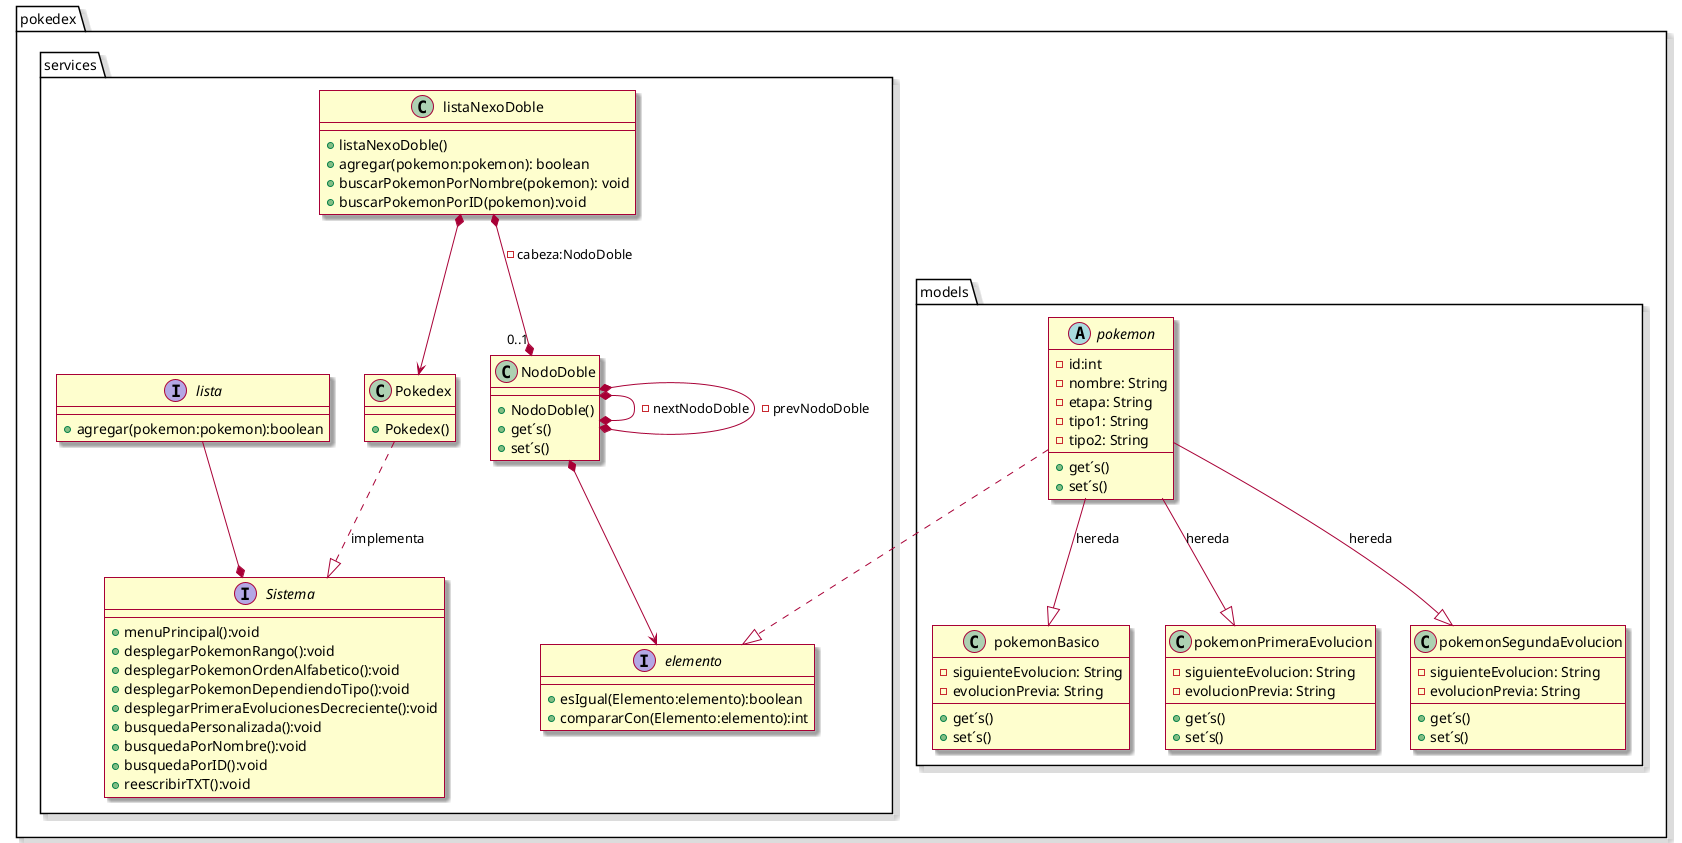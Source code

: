 @startuml
skin rose
package pokedex{
package models{
abstract pokemon{
- id:int
- nombre: String
- etapa: String
- tipo1: String
- tipo2: String
+get´s()
+set´s()
}
class pokemonBasico{
- siguienteEvolucion: String
- evolucionPrevia: String
+get´s()
+set´s()
}
class pokemonPrimeraEvolucion{
- siguienteEvolucion: String
- evolucionPrevia: String
+get´s()
+set´s()
}
class pokemonSegundaEvolucion{
- siguienteEvolucion: String
- evolucionPrevia: String
+get´s()
+set´s()
}
}
package services{
class NodoDoble{
+NodoDoble()
+get´s()
+set´s()
}
class listaNexoDoble{
+listaNexoDoble()
+agregar(pokemon:pokemon): boolean
+buscarPokemonPorNombre(pokemon): void
+buscarPokemonPorID(pokemon):void
}
interface elemento{
+esIgual(Elemento:elemento):boolean
+compararCon(Elemento:elemento):int
}
interface Sistema{
+menuPrincipal():void
+desplegarPokemonRango():void
+desplegarPokemonOrdenAlfabetico():void
+desplegarPokemonDependiendoTipo():void
+desplegarPrimeraEvolucionesDecreciente():void
+busquedaPersonalizada():void
+busquedaPorNombre():void
+busquedaPorID():void
+reescribirTXT():void
}
class Pokedex{
+Pokedex()
}
interface lista{
+agregar(pokemon:pokemon):boolean
}
Pokedex ..|> Sistema : implementa
listaNexoDoble *--> Pokedex
listaNexoDoble *--* "0..1"NodoDoble : -cabeza:NodoDoble
NodoDoble *--* NodoDoble : -nextNodoDoble
NodoDoble *--* NodoDoble : -prevNodoDoble
lista --* Sistema
NodoDoble *--> elemento
pokemon ..|> elemento
pokemon --|> pokemonPrimeraEvolucion : hereda
pokemon --|> pokemonSegundaEvolucion : hereda
pokemon --|> pokemonBasico : hereda
}
}



@enduml
